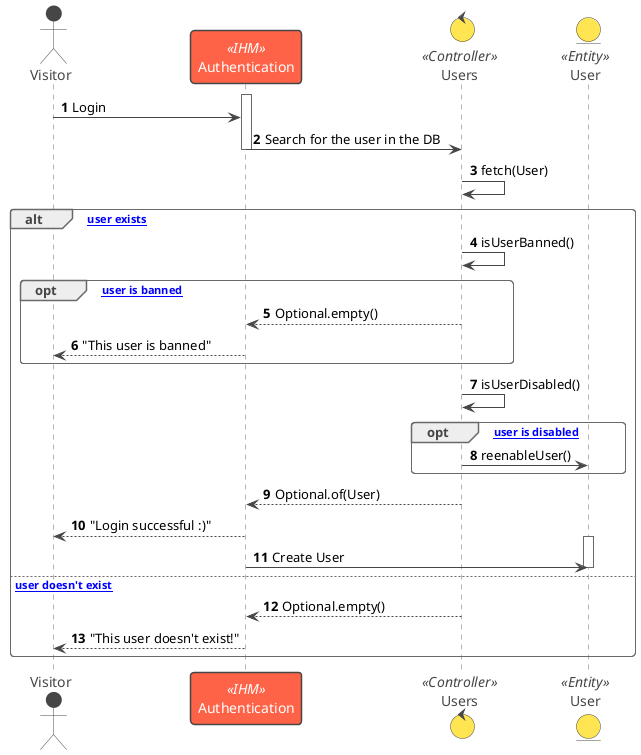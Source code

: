 @startuml
!theme vibrant

actor Visitor as V
participant Authentication as IHM << IHM >>
control Users as Ctrl << Controller >>
entity User << Entity >>

autonumber

activate IHM
V -> IHM: Login
IHM -> Ctrl: Search for the user in the DB
deactivate IHM
Ctrl -> Ctrl: fetch(User)

alt [If user exists]

   Ctrl -> Ctrl: isUserBanned()

   opt [If user is banned]
      Ctrl --> IHM: Optional.empty()
      IHM --> V: "This user is banned"
   end

   Ctrl -> Ctrl: isUserDisabled()

   opt [If user is disabled]
      Ctrl -> User: reenableUser()
   end

   Ctrl --> IHM: Optional.of(User)
   IHM --> V: "Login successful :)"
   activate User
   IHM -> User: Create User
   deactivate User
   
else [If user doesn't exist]

   Ctrl --> IHM: Optional.empty()
   IHM --> V: "This user doesn't exist!"

end

@enduml
